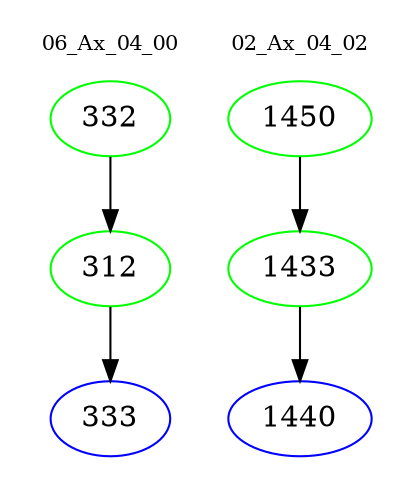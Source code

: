 digraph{
subgraph cluster_0 {
color = white
label = "06_Ax_04_00";
fontsize=10;
T0_332 [label="332", color="green"]
T0_332 -> T0_312 [color="black"]
T0_312 [label="312", color="green"]
T0_312 -> T0_333 [color="black"]
T0_333 [label="333", color="blue"]
}
subgraph cluster_1 {
color = white
label = "02_Ax_04_02";
fontsize=10;
T1_1450 [label="1450", color="green"]
T1_1450 -> T1_1433 [color="black"]
T1_1433 [label="1433", color="green"]
T1_1433 -> T1_1440 [color="black"]
T1_1440 [label="1440", color="blue"]
}
}

